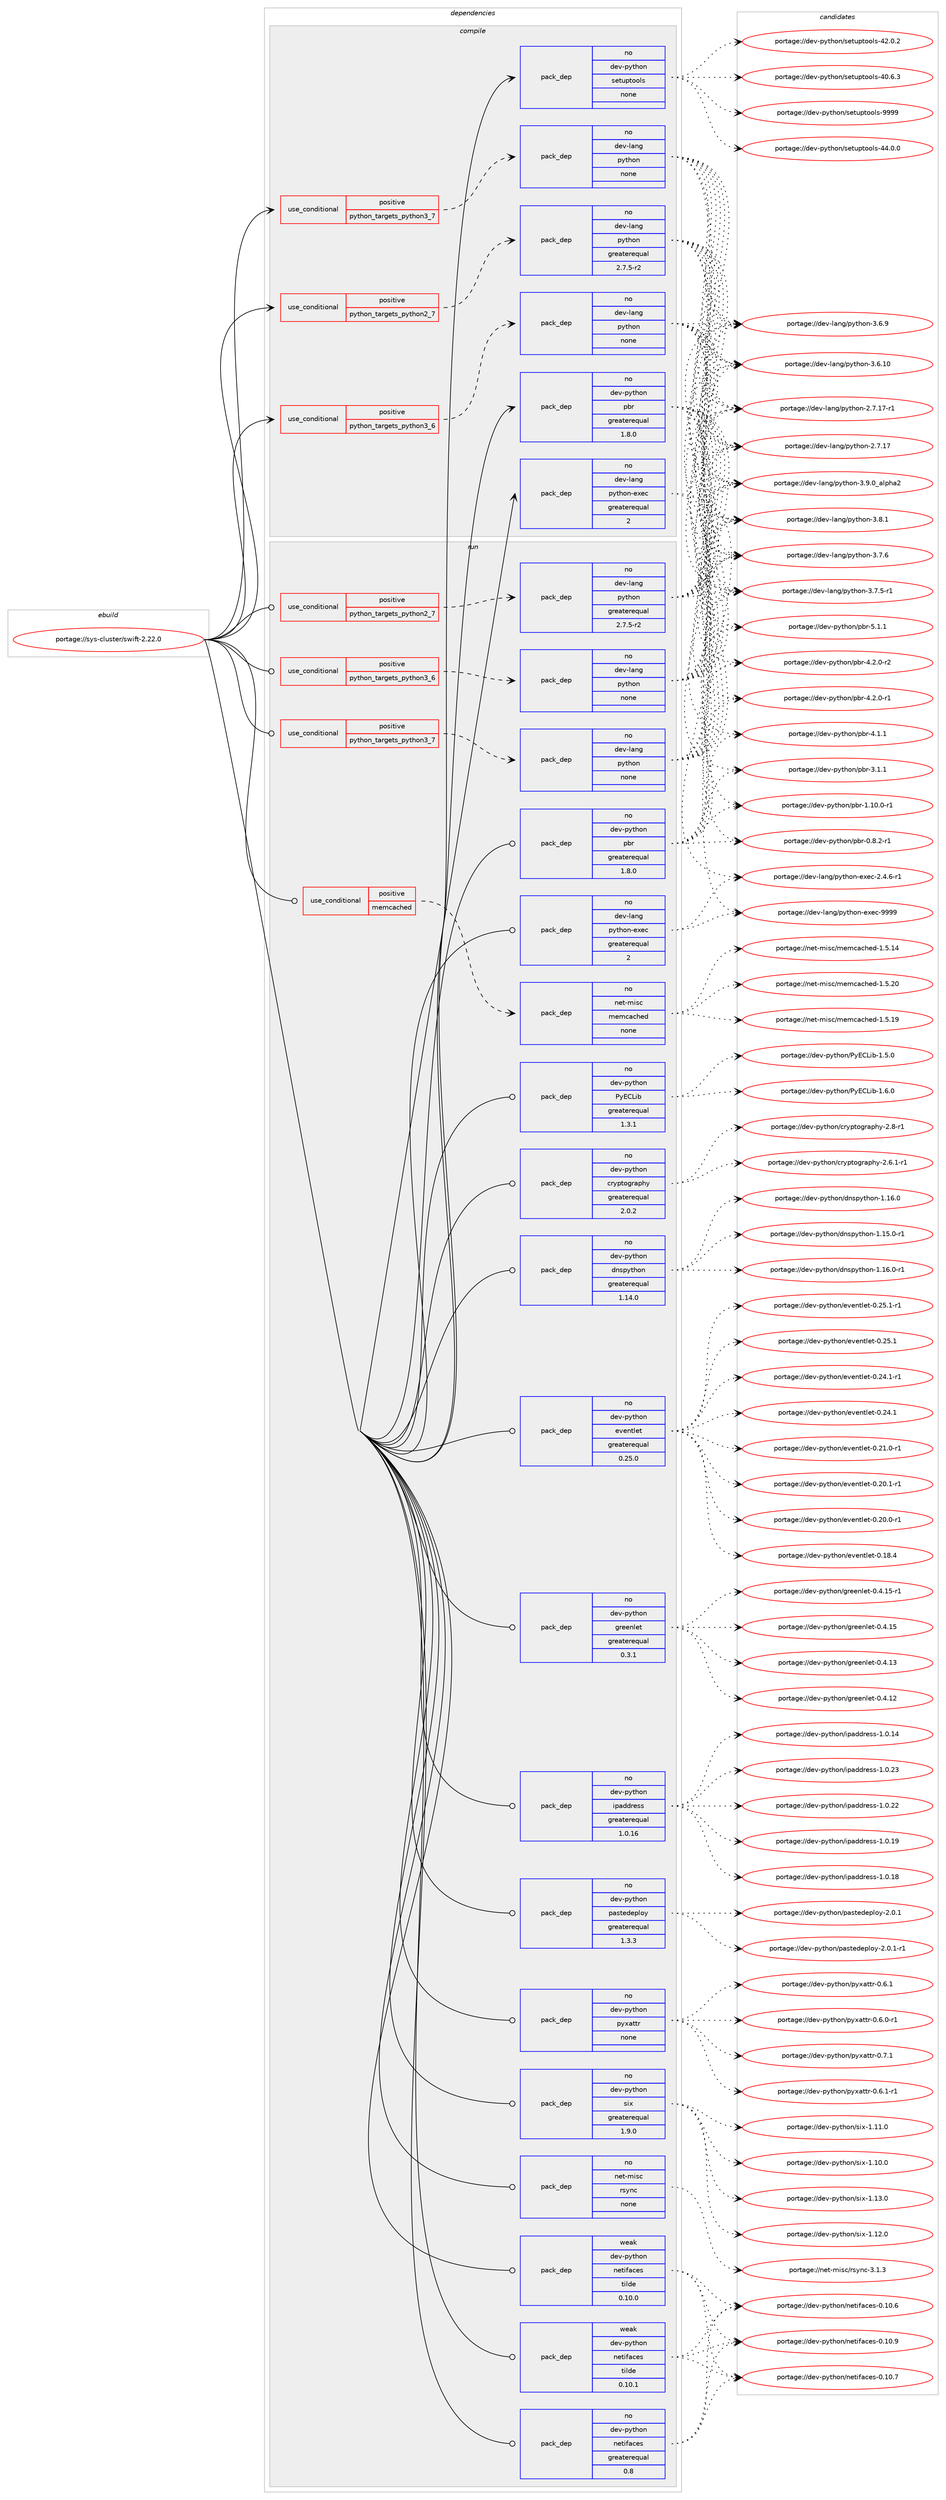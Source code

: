 digraph prolog {

# *************
# Graph options
# *************

newrank=true;
concentrate=true;
compound=true;
graph [rankdir=LR,fontname=Helvetica,fontsize=10,ranksep=1.5];#, ranksep=2.5, nodesep=0.2];
edge  [arrowhead=vee];
node  [fontname=Helvetica,fontsize=10];

# **********
# The ebuild
# **********

subgraph cluster_leftcol {
color=gray;
rank=same;
label=<<i>ebuild</i>>;
id [label="portage://sys-cluster/swift-2.22.0", color=red, width=4, href="../sys-cluster/swift-2.22.0.svg"];
}

# ****************
# The dependencies
# ****************

subgraph cluster_midcol {
color=gray;
label=<<i>dependencies</i>>;
subgraph cluster_compile {
fillcolor="#eeeeee";
style=filled;
label=<<i>compile</i>>;
subgraph cond10912 {
dependency55741 [label=<<TABLE BORDER="0" CELLBORDER="1" CELLSPACING="0" CELLPADDING="4"><TR><TD ROWSPAN="3" CELLPADDING="10">use_conditional</TD></TR><TR><TD>positive</TD></TR><TR><TD>python_targets_python2_7</TD></TR></TABLE>>, shape=none, color=red];
subgraph pack43518 {
dependency55742 [label=<<TABLE BORDER="0" CELLBORDER="1" CELLSPACING="0" CELLPADDING="4" WIDTH="220"><TR><TD ROWSPAN="6" CELLPADDING="30">pack_dep</TD></TR><TR><TD WIDTH="110">no</TD></TR><TR><TD>dev-lang</TD></TR><TR><TD>python</TD></TR><TR><TD>greaterequal</TD></TR><TR><TD>2.7.5-r2</TD></TR></TABLE>>, shape=none, color=blue];
}
dependency55741:e -> dependency55742:w [weight=20,style="dashed",arrowhead="vee"];
}
id:e -> dependency55741:w [weight=20,style="solid",arrowhead="vee"];
subgraph cond10913 {
dependency55743 [label=<<TABLE BORDER="0" CELLBORDER="1" CELLSPACING="0" CELLPADDING="4"><TR><TD ROWSPAN="3" CELLPADDING="10">use_conditional</TD></TR><TR><TD>positive</TD></TR><TR><TD>python_targets_python3_6</TD></TR></TABLE>>, shape=none, color=red];
subgraph pack43519 {
dependency55744 [label=<<TABLE BORDER="0" CELLBORDER="1" CELLSPACING="0" CELLPADDING="4" WIDTH="220"><TR><TD ROWSPAN="6" CELLPADDING="30">pack_dep</TD></TR><TR><TD WIDTH="110">no</TD></TR><TR><TD>dev-lang</TD></TR><TR><TD>python</TD></TR><TR><TD>none</TD></TR><TR><TD></TD></TR></TABLE>>, shape=none, color=blue];
}
dependency55743:e -> dependency55744:w [weight=20,style="dashed",arrowhead="vee"];
}
id:e -> dependency55743:w [weight=20,style="solid",arrowhead="vee"];
subgraph cond10914 {
dependency55745 [label=<<TABLE BORDER="0" CELLBORDER="1" CELLSPACING="0" CELLPADDING="4"><TR><TD ROWSPAN="3" CELLPADDING="10">use_conditional</TD></TR><TR><TD>positive</TD></TR><TR><TD>python_targets_python3_7</TD></TR></TABLE>>, shape=none, color=red];
subgraph pack43520 {
dependency55746 [label=<<TABLE BORDER="0" CELLBORDER="1" CELLSPACING="0" CELLPADDING="4" WIDTH="220"><TR><TD ROWSPAN="6" CELLPADDING="30">pack_dep</TD></TR><TR><TD WIDTH="110">no</TD></TR><TR><TD>dev-lang</TD></TR><TR><TD>python</TD></TR><TR><TD>none</TD></TR><TR><TD></TD></TR></TABLE>>, shape=none, color=blue];
}
dependency55745:e -> dependency55746:w [weight=20,style="dashed",arrowhead="vee"];
}
id:e -> dependency55745:w [weight=20,style="solid",arrowhead="vee"];
subgraph pack43521 {
dependency55747 [label=<<TABLE BORDER="0" CELLBORDER="1" CELLSPACING="0" CELLPADDING="4" WIDTH="220"><TR><TD ROWSPAN="6" CELLPADDING="30">pack_dep</TD></TR><TR><TD WIDTH="110">no</TD></TR><TR><TD>dev-lang</TD></TR><TR><TD>python-exec</TD></TR><TR><TD>greaterequal</TD></TR><TR><TD>2</TD></TR></TABLE>>, shape=none, color=blue];
}
id:e -> dependency55747:w [weight=20,style="solid",arrowhead="vee"];
subgraph pack43522 {
dependency55748 [label=<<TABLE BORDER="0" CELLBORDER="1" CELLSPACING="0" CELLPADDING="4" WIDTH="220"><TR><TD ROWSPAN="6" CELLPADDING="30">pack_dep</TD></TR><TR><TD WIDTH="110">no</TD></TR><TR><TD>dev-python</TD></TR><TR><TD>pbr</TD></TR><TR><TD>greaterequal</TD></TR><TR><TD>1.8.0</TD></TR></TABLE>>, shape=none, color=blue];
}
id:e -> dependency55748:w [weight=20,style="solid",arrowhead="vee"];
subgraph pack43523 {
dependency55749 [label=<<TABLE BORDER="0" CELLBORDER="1" CELLSPACING="0" CELLPADDING="4" WIDTH="220"><TR><TD ROWSPAN="6" CELLPADDING="30">pack_dep</TD></TR><TR><TD WIDTH="110">no</TD></TR><TR><TD>dev-python</TD></TR><TR><TD>setuptools</TD></TR><TR><TD>none</TD></TR><TR><TD></TD></TR></TABLE>>, shape=none, color=blue];
}
id:e -> dependency55749:w [weight=20,style="solid",arrowhead="vee"];
}
subgraph cluster_compileandrun {
fillcolor="#eeeeee";
style=filled;
label=<<i>compile and run</i>>;
}
subgraph cluster_run {
fillcolor="#eeeeee";
style=filled;
label=<<i>run</i>>;
subgraph cond10915 {
dependency55750 [label=<<TABLE BORDER="0" CELLBORDER="1" CELLSPACING="0" CELLPADDING="4"><TR><TD ROWSPAN="3" CELLPADDING="10">use_conditional</TD></TR><TR><TD>positive</TD></TR><TR><TD>memcached</TD></TR></TABLE>>, shape=none, color=red];
subgraph pack43524 {
dependency55751 [label=<<TABLE BORDER="0" CELLBORDER="1" CELLSPACING="0" CELLPADDING="4" WIDTH="220"><TR><TD ROWSPAN="6" CELLPADDING="30">pack_dep</TD></TR><TR><TD WIDTH="110">no</TD></TR><TR><TD>net-misc</TD></TR><TR><TD>memcached</TD></TR><TR><TD>none</TD></TR><TR><TD></TD></TR></TABLE>>, shape=none, color=blue];
}
dependency55750:e -> dependency55751:w [weight=20,style="dashed",arrowhead="vee"];
}
id:e -> dependency55750:w [weight=20,style="solid",arrowhead="odot"];
subgraph cond10916 {
dependency55752 [label=<<TABLE BORDER="0" CELLBORDER="1" CELLSPACING="0" CELLPADDING="4"><TR><TD ROWSPAN="3" CELLPADDING="10">use_conditional</TD></TR><TR><TD>positive</TD></TR><TR><TD>python_targets_python2_7</TD></TR></TABLE>>, shape=none, color=red];
subgraph pack43525 {
dependency55753 [label=<<TABLE BORDER="0" CELLBORDER="1" CELLSPACING="0" CELLPADDING="4" WIDTH="220"><TR><TD ROWSPAN="6" CELLPADDING="30">pack_dep</TD></TR><TR><TD WIDTH="110">no</TD></TR><TR><TD>dev-lang</TD></TR><TR><TD>python</TD></TR><TR><TD>greaterequal</TD></TR><TR><TD>2.7.5-r2</TD></TR></TABLE>>, shape=none, color=blue];
}
dependency55752:e -> dependency55753:w [weight=20,style="dashed",arrowhead="vee"];
}
id:e -> dependency55752:w [weight=20,style="solid",arrowhead="odot"];
subgraph cond10917 {
dependency55754 [label=<<TABLE BORDER="0" CELLBORDER="1" CELLSPACING="0" CELLPADDING="4"><TR><TD ROWSPAN="3" CELLPADDING="10">use_conditional</TD></TR><TR><TD>positive</TD></TR><TR><TD>python_targets_python3_6</TD></TR></TABLE>>, shape=none, color=red];
subgraph pack43526 {
dependency55755 [label=<<TABLE BORDER="0" CELLBORDER="1" CELLSPACING="0" CELLPADDING="4" WIDTH="220"><TR><TD ROWSPAN="6" CELLPADDING="30">pack_dep</TD></TR><TR><TD WIDTH="110">no</TD></TR><TR><TD>dev-lang</TD></TR><TR><TD>python</TD></TR><TR><TD>none</TD></TR><TR><TD></TD></TR></TABLE>>, shape=none, color=blue];
}
dependency55754:e -> dependency55755:w [weight=20,style="dashed",arrowhead="vee"];
}
id:e -> dependency55754:w [weight=20,style="solid",arrowhead="odot"];
subgraph cond10918 {
dependency55756 [label=<<TABLE BORDER="0" CELLBORDER="1" CELLSPACING="0" CELLPADDING="4"><TR><TD ROWSPAN="3" CELLPADDING="10">use_conditional</TD></TR><TR><TD>positive</TD></TR><TR><TD>python_targets_python3_7</TD></TR></TABLE>>, shape=none, color=red];
subgraph pack43527 {
dependency55757 [label=<<TABLE BORDER="0" CELLBORDER="1" CELLSPACING="0" CELLPADDING="4" WIDTH="220"><TR><TD ROWSPAN="6" CELLPADDING="30">pack_dep</TD></TR><TR><TD WIDTH="110">no</TD></TR><TR><TD>dev-lang</TD></TR><TR><TD>python</TD></TR><TR><TD>none</TD></TR><TR><TD></TD></TR></TABLE>>, shape=none, color=blue];
}
dependency55756:e -> dependency55757:w [weight=20,style="dashed",arrowhead="vee"];
}
id:e -> dependency55756:w [weight=20,style="solid",arrowhead="odot"];
subgraph pack43528 {
dependency55758 [label=<<TABLE BORDER="0" CELLBORDER="1" CELLSPACING="0" CELLPADDING="4" WIDTH="220"><TR><TD ROWSPAN="6" CELLPADDING="30">pack_dep</TD></TR><TR><TD WIDTH="110">no</TD></TR><TR><TD>dev-lang</TD></TR><TR><TD>python-exec</TD></TR><TR><TD>greaterequal</TD></TR><TR><TD>2</TD></TR></TABLE>>, shape=none, color=blue];
}
id:e -> dependency55758:w [weight=20,style="solid",arrowhead="odot"];
subgraph pack43529 {
dependency55759 [label=<<TABLE BORDER="0" CELLBORDER="1" CELLSPACING="0" CELLPADDING="4" WIDTH="220"><TR><TD ROWSPAN="6" CELLPADDING="30">pack_dep</TD></TR><TR><TD WIDTH="110">no</TD></TR><TR><TD>dev-python</TD></TR><TR><TD>PyECLib</TD></TR><TR><TD>greaterequal</TD></TR><TR><TD>1.3.1</TD></TR></TABLE>>, shape=none, color=blue];
}
id:e -> dependency55759:w [weight=20,style="solid",arrowhead="odot"];
subgraph pack43530 {
dependency55760 [label=<<TABLE BORDER="0" CELLBORDER="1" CELLSPACING="0" CELLPADDING="4" WIDTH="220"><TR><TD ROWSPAN="6" CELLPADDING="30">pack_dep</TD></TR><TR><TD WIDTH="110">no</TD></TR><TR><TD>dev-python</TD></TR><TR><TD>cryptography</TD></TR><TR><TD>greaterequal</TD></TR><TR><TD>2.0.2</TD></TR></TABLE>>, shape=none, color=blue];
}
id:e -> dependency55760:w [weight=20,style="solid",arrowhead="odot"];
subgraph pack43531 {
dependency55761 [label=<<TABLE BORDER="0" CELLBORDER="1" CELLSPACING="0" CELLPADDING="4" WIDTH="220"><TR><TD ROWSPAN="6" CELLPADDING="30">pack_dep</TD></TR><TR><TD WIDTH="110">no</TD></TR><TR><TD>dev-python</TD></TR><TR><TD>dnspython</TD></TR><TR><TD>greaterequal</TD></TR><TR><TD>1.14.0</TD></TR></TABLE>>, shape=none, color=blue];
}
id:e -> dependency55761:w [weight=20,style="solid",arrowhead="odot"];
subgraph pack43532 {
dependency55762 [label=<<TABLE BORDER="0" CELLBORDER="1" CELLSPACING="0" CELLPADDING="4" WIDTH="220"><TR><TD ROWSPAN="6" CELLPADDING="30">pack_dep</TD></TR><TR><TD WIDTH="110">no</TD></TR><TR><TD>dev-python</TD></TR><TR><TD>eventlet</TD></TR><TR><TD>greaterequal</TD></TR><TR><TD>0.25.0</TD></TR></TABLE>>, shape=none, color=blue];
}
id:e -> dependency55762:w [weight=20,style="solid",arrowhead="odot"];
subgraph pack43533 {
dependency55763 [label=<<TABLE BORDER="0" CELLBORDER="1" CELLSPACING="0" CELLPADDING="4" WIDTH="220"><TR><TD ROWSPAN="6" CELLPADDING="30">pack_dep</TD></TR><TR><TD WIDTH="110">no</TD></TR><TR><TD>dev-python</TD></TR><TR><TD>greenlet</TD></TR><TR><TD>greaterequal</TD></TR><TR><TD>0.3.1</TD></TR></TABLE>>, shape=none, color=blue];
}
id:e -> dependency55763:w [weight=20,style="solid",arrowhead="odot"];
subgraph pack43534 {
dependency55764 [label=<<TABLE BORDER="0" CELLBORDER="1" CELLSPACING="0" CELLPADDING="4" WIDTH="220"><TR><TD ROWSPAN="6" CELLPADDING="30">pack_dep</TD></TR><TR><TD WIDTH="110">no</TD></TR><TR><TD>dev-python</TD></TR><TR><TD>ipaddress</TD></TR><TR><TD>greaterequal</TD></TR><TR><TD>1.0.16</TD></TR></TABLE>>, shape=none, color=blue];
}
id:e -> dependency55764:w [weight=20,style="solid",arrowhead="odot"];
subgraph pack43535 {
dependency55765 [label=<<TABLE BORDER="0" CELLBORDER="1" CELLSPACING="0" CELLPADDING="4" WIDTH="220"><TR><TD ROWSPAN="6" CELLPADDING="30">pack_dep</TD></TR><TR><TD WIDTH="110">no</TD></TR><TR><TD>dev-python</TD></TR><TR><TD>netifaces</TD></TR><TR><TD>greaterequal</TD></TR><TR><TD>0.8</TD></TR></TABLE>>, shape=none, color=blue];
}
id:e -> dependency55765:w [weight=20,style="solid",arrowhead="odot"];
subgraph pack43536 {
dependency55766 [label=<<TABLE BORDER="0" CELLBORDER="1" CELLSPACING="0" CELLPADDING="4" WIDTH="220"><TR><TD ROWSPAN="6" CELLPADDING="30">pack_dep</TD></TR><TR><TD WIDTH="110">no</TD></TR><TR><TD>dev-python</TD></TR><TR><TD>pastedeploy</TD></TR><TR><TD>greaterequal</TD></TR><TR><TD>1.3.3</TD></TR></TABLE>>, shape=none, color=blue];
}
id:e -> dependency55766:w [weight=20,style="solid",arrowhead="odot"];
subgraph pack43537 {
dependency55767 [label=<<TABLE BORDER="0" CELLBORDER="1" CELLSPACING="0" CELLPADDING="4" WIDTH="220"><TR><TD ROWSPAN="6" CELLPADDING="30">pack_dep</TD></TR><TR><TD WIDTH="110">no</TD></TR><TR><TD>dev-python</TD></TR><TR><TD>pbr</TD></TR><TR><TD>greaterequal</TD></TR><TR><TD>1.8.0</TD></TR></TABLE>>, shape=none, color=blue];
}
id:e -> dependency55767:w [weight=20,style="solid",arrowhead="odot"];
subgraph pack43538 {
dependency55768 [label=<<TABLE BORDER="0" CELLBORDER="1" CELLSPACING="0" CELLPADDING="4" WIDTH="220"><TR><TD ROWSPAN="6" CELLPADDING="30">pack_dep</TD></TR><TR><TD WIDTH="110">no</TD></TR><TR><TD>dev-python</TD></TR><TR><TD>pyxattr</TD></TR><TR><TD>none</TD></TR><TR><TD></TD></TR></TABLE>>, shape=none, color=blue];
}
id:e -> dependency55768:w [weight=20,style="solid",arrowhead="odot"];
subgraph pack43539 {
dependency55769 [label=<<TABLE BORDER="0" CELLBORDER="1" CELLSPACING="0" CELLPADDING="4" WIDTH="220"><TR><TD ROWSPAN="6" CELLPADDING="30">pack_dep</TD></TR><TR><TD WIDTH="110">no</TD></TR><TR><TD>dev-python</TD></TR><TR><TD>six</TD></TR><TR><TD>greaterequal</TD></TR><TR><TD>1.9.0</TD></TR></TABLE>>, shape=none, color=blue];
}
id:e -> dependency55769:w [weight=20,style="solid",arrowhead="odot"];
subgraph pack43540 {
dependency55770 [label=<<TABLE BORDER="0" CELLBORDER="1" CELLSPACING="0" CELLPADDING="4" WIDTH="220"><TR><TD ROWSPAN="6" CELLPADDING="30">pack_dep</TD></TR><TR><TD WIDTH="110">no</TD></TR><TR><TD>net-misc</TD></TR><TR><TD>rsync</TD></TR><TR><TD>none</TD></TR><TR><TD></TD></TR></TABLE>>, shape=none, color=blue];
}
id:e -> dependency55770:w [weight=20,style="solid",arrowhead="odot"];
subgraph pack43541 {
dependency55771 [label=<<TABLE BORDER="0" CELLBORDER="1" CELLSPACING="0" CELLPADDING="4" WIDTH="220"><TR><TD ROWSPAN="6" CELLPADDING="30">pack_dep</TD></TR><TR><TD WIDTH="110">weak</TD></TR><TR><TD>dev-python</TD></TR><TR><TD>netifaces</TD></TR><TR><TD>tilde</TD></TR><TR><TD>0.10.0</TD></TR></TABLE>>, shape=none, color=blue];
}
id:e -> dependency55771:w [weight=20,style="solid",arrowhead="odot"];
subgraph pack43542 {
dependency55772 [label=<<TABLE BORDER="0" CELLBORDER="1" CELLSPACING="0" CELLPADDING="4" WIDTH="220"><TR><TD ROWSPAN="6" CELLPADDING="30">pack_dep</TD></TR><TR><TD WIDTH="110">weak</TD></TR><TR><TD>dev-python</TD></TR><TR><TD>netifaces</TD></TR><TR><TD>tilde</TD></TR><TR><TD>0.10.1</TD></TR></TABLE>>, shape=none, color=blue];
}
id:e -> dependency55772:w [weight=20,style="solid",arrowhead="odot"];
}
}

# **************
# The candidates
# **************

subgraph cluster_choices {
rank=same;
color=gray;
label=<<i>candidates</i>>;

subgraph choice43518 {
color=black;
nodesep=1;
choice10010111845108971101034711212111610411111045514657464895971081121049750 [label="portage://dev-lang/python-3.9.0_alpha2", color=red, width=4,href="../dev-lang/python-3.9.0_alpha2.svg"];
choice100101118451089711010347112121116104111110455146564649 [label="portage://dev-lang/python-3.8.1", color=red, width=4,href="../dev-lang/python-3.8.1.svg"];
choice100101118451089711010347112121116104111110455146554654 [label="portage://dev-lang/python-3.7.6", color=red, width=4,href="../dev-lang/python-3.7.6.svg"];
choice1001011184510897110103471121211161041111104551465546534511449 [label="portage://dev-lang/python-3.7.5-r1", color=red, width=4,href="../dev-lang/python-3.7.5-r1.svg"];
choice100101118451089711010347112121116104111110455146544657 [label="portage://dev-lang/python-3.6.9", color=red, width=4,href="../dev-lang/python-3.6.9.svg"];
choice10010111845108971101034711212111610411111045514654464948 [label="portage://dev-lang/python-3.6.10", color=red, width=4,href="../dev-lang/python-3.6.10.svg"];
choice100101118451089711010347112121116104111110455046554649554511449 [label="portage://dev-lang/python-2.7.17-r1", color=red, width=4,href="../dev-lang/python-2.7.17-r1.svg"];
choice10010111845108971101034711212111610411111045504655464955 [label="portage://dev-lang/python-2.7.17", color=red, width=4,href="../dev-lang/python-2.7.17.svg"];
dependency55742:e -> choice10010111845108971101034711212111610411111045514657464895971081121049750:w [style=dotted,weight="100"];
dependency55742:e -> choice100101118451089711010347112121116104111110455146564649:w [style=dotted,weight="100"];
dependency55742:e -> choice100101118451089711010347112121116104111110455146554654:w [style=dotted,weight="100"];
dependency55742:e -> choice1001011184510897110103471121211161041111104551465546534511449:w [style=dotted,weight="100"];
dependency55742:e -> choice100101118451089711010347112121116104111110455146544657:w [style=dotted,weight="100"];
dependency55742:e -> choice10010111845108971101034711212111610411111045514654464948:w [style=dotted,weight="100"];
dependency55742:e -> choice100101118451089711010347112121116104111110455046554649554511449:w [style=dotted,weight="100"];
dependency55742:e -> choice10010111845108971101034711212111610411111045504655464955:w [style=dotted,weight="100"];
}
subgraph choice43519 {
color=black;
nodesep=1;
choice10010111845108971101034711212111610411111045514657464895971081121049750 [label="portage://dev-lang/python-3.9.0_alpha2", color=red, width=4,href="../dev-lang/python-3.9.0_alpha2.svg"];
choice100101118451089711010347112121116104111110455146564649 [label="portage://dev-lang/python-3.8.1", color=red, width=4,href="../dev-lang/python-3.8.1.svg"];
choice100101118451089711010347112121116104111110455146554654 [label="portage://dev-lang/python-3.7.6", color=red, width=4,href="../dev-lang/python-3.7.6.svg"];
choice1001011184510897110103471121211161041111104551465546534511449 [label="portage://dev-lang/python-3.7.5-r1", color=red, width=4,href="../dev-lang/python-3.7.5-r1.svg"];
choice100101118451089711010347112121116104111110455146544657 [label="portage://dev-lang/python-3.6.9", color=red, width=4,href="../dev-lang/python-3.6.9.svg"];
choice10010111845108971101034711212111610411111045514654464948 [label="portage://dev-lang/python-3.6.10", color=red, width=4,href="../dev-lang/python-3.6.10.svg"];
choice100101118451089711010347112121116104111110455046554649554511449 [label="portage://dev-lang/python-2.7.17-r1", color=red, width=4,href="../dev-lang/python-2.7.17-r1.svg"];
choice10010111845108971101034711212111610411111045504655464955 [label="portage://dev-lang/python-2.7.17", color=red, width=4,href="../dev-lang/python-2.7.17.svg"];
dependency55744:e -> choice10010111845108971101034711212111610411111045514657464895971081121049750:w [style=dotted,weight="100"];
dependency55744:e -> choice100101118451089711010347112121116104111110455146564649:w [style=dotted,weight="100"];
dependency55744:e -> choice100101118451089711010347112121116104111110455146554654:w [style=dotted,weight="100"];
dependency55744:e -> choice1001011184510897110103471121211161041111104551465546534511449:w [style=dotted,weight="100"];
dependency55744:e -> choice100101118451089711010347112121116104111110455146544657:w [style=dotted,weight="100"];
dependency55744:e -> choice10010111845108971101034711212111610411111045514654464948:w [style=dotted,weight="100"];
dependency55744:e -> choice100101118451089711010347112121116104111110455046554649554511449:w [style=dotted,weight="100"];
dependency55744:e -> choice10010111845108971101034711212111610411111045504655464955:w [style=dotted,weight="100"];
}
subgraph choice43520 {
color=black;
nodesep=1;
choice10010111845108971101034711212111610411111045514657464895971081121049750 [label="portage://dev-lang/python-3.9.0_alpha2", color=red, width=4,href="../dev-lang/python-3.9.0_alpha2.svg"];
choice100101118451089711010347112121116104111110455146564649 [label="portage://dev-lang/python-3.8.1", color=red, width=4,href="../dev-lang/python-3.8.1.svg"];
choice100101118451089711010347112121116104111110455146554654 [label="portage://dev-lang/python-3.7.6", color=red, width=4,href="../dev-lang/python-3.7.6.svg"];
choice1001011184510897110103471121211161041111104551465546534511449 [label="portage://dev-lang/python-3.7.5-r1", color=red, width=4,href="../dev-lang/python-3.7.5-r1.svg"];
choice100101118451089711010347112121116104111110455146544657 [label="portage://dev-lang/python-3.6.9", color=red, width=4,href="../dev-lang/python-3.6.9.svg"];
choice10010111845108971101034711212111610411111045514654464948 [label="portage://dev-lang/python-3.6.10", color=red, width=4,href="../dev-lang/python-3.6.10.svg"];
choice100101118451089711010347112121116104111110455046554649554511449 [label="portage://dev-lang/python-2.7.17-r1", color=red, width=4,href="../dev-lang/python-2.7.17-r1.svg"];
choice10010111845108971101034711212111610411111045504655464955 [label="portage://dev-lang/python-2.7.17", color=red, width=4,href="../dev-lang/python-2.7.17.svg"];
dependency55746:e -> choice10010111845108971101034711212111610411111045514657464895971081121049750:w [style=dotted,weight="100"];
dependency55746:e -> choice100101118451089711010347112121116104111110455146564649:w [style=dotted,weight="100"];
dependency55746:e -> choice100101118451089711010347112121116104111110455146554654:w [style=dotted,weight="100"];
dependency55746:e -> choice1001011184510897110103471121211161041111104551465546534511449:w [style=dotted,weight="100"];
dependency55746:e -> choice100101118451089711010347112121116104111110455146544657:w [style=dotted,weight="100"];
dependency55746:e -> choice10010111845108971101034711212111610411111045514654464948:w [style=dotted,weight="100"];
dependency55746:e -> choice100101118451089711010347112121116104111110455046554649554511449:w [style=dotted,weight="100"];
dependency55746:e -> choice10010111845108971101034711212111610411111045504655464955:w [style=dotted,weight="100"];
}
subgraph choice43521 {
color=black;
nodesep=1;
choice10010111845108971101034711212111610411111045101120101994557575757 [label="portage://dev-lang/python-exec-9999", color=red, width=4,href="../dev-lang/python-exec-9999.svg"];
choice10010111845108971101034711212111610411111045101120101994550465246544511449 [label="portage://dev-lang/python-exec-2.4.6-r1", color=red, width=4,href="../dev-lang/python-exec-2.4.6-r1.svg"];
dependency55747:e -> choice10010111845108971101034711212111610411111045101120101994557575757:w [style=dotted,weight="100"];
dependency55747:e -> choice10010111845108971101034711212111610411111045101120101994550465246544511449:w [style=dotted,weight="100"];
}
subgraph choice43522 {
color=black;
nodesep=1;
choice100101118451121211161041111104711298114455346494649 [label="portage://dev-python/pbr-5.1.1", color=red, width=4,href="../dev-python/pbr-5.1.1.svg"];
choice1001011184511212111610411111047112981144552465046484511450 [label="portage://dev-python/pbr-4.2.0-r2", color=red, width=4,href="../dev-python/pbr-4.2.0-r2.svg"];
choice1001011184511212111610411111047112981144552465046484511449 [label="portage://dev-python/pbr-4.2.0-r1", color=red, width=4,href="../dev-python/pbr-4.2.0-r1.svg"];
choice100101118451121211161041111104711298114455246494649 [label="portage://dev-python/pbr-4.1.1", color=red, width=4,href="../dev-python/pbr-4.1.1.svg"];
choice100101118451121211161041111104711298114455146494649 [label="portage://dev-python/pbr-3.1.1", color=red, width=4,href="../dev-python/pbr-3.1.1.svg"];
choice100101118451121211161041111104711298114454946494846484511449 [label="portage://dev-python/pbr-1.10.0-r1", color=red, width=4,href="../dev-python/pbr-1.10.0-r1.svg"];
choice1001011184511212111610411111047112981144548465646504511449 [label="portage://dev-python/pbr-0.8.2-r1", color=red, width=4,href="../dev-python/pbr-0.8.2-r1.svg"];
dependency55748:e -> choice100101118451121211161041111104711298114455346494649:w [style=dotted,weight="100"];
dependency55748:e -> choice1001011184511212111610411111047112981144552465046484511450:w [style=dotted,weight="100"];
dependency55748:e -> choice1001011184511212111610411111047112981144552465046484511449:w [style=dotted,weight="100"];
dependency55748:e -> choice100101118451121211161041111104711298114455246494649:w [style=dotted,weight="100"];
dependency55748:e -> choice100101118451121211161041111104711298114455146494649:w [style=dotted,weight="100"];
dependency55748:e -> choice100101118451121211161041111104711298114454946494846484511449:w [style=dotted,weight="100"];
dependency55748:e -> choice1001011184511212111610411111047112981144548465646504511449:w [style=dotted,weight="100"];
}
subgraph choice43523 {
color=black;
nodesep=1;
choice10010111845112121116104111110471151011161171121161111111081154557575757 [label="portage://dev-python/setuptools-9999", color=red, width=4,href="../dev-python/setuptools-9999.svg"];
choice100101118451121211161041111104711510111611711211611111110811545525246484648 [label="portage://dev-python/setuptools-44.0.0", color=red, width=4,href="../dev-python/setuptools-44.0.0.svg"];
choice100101118451121211161041111104711510111611711211611111110811545525046484650 [label="portage://dev-python/setuptools-42.0.2", color=red, width=4,href="../dev-python/setuptools-42.0.2.svg"];
choice100101118451121211161041111104711510111611711211611111110811545524846544651 [label="portage://dev-python/setuptools-40.6.3", color=red, width=4,href="../dev-python/setuptools-40.6.3.svg"];
dependency55749:e -> choice10010111845112121116104111110471151011161171121161111111081154557575757:w [style=dotted,weight="100"];
dependency55749:e -> choice100101118451121211161041111104711510111611711211611111110811545525246484648:w [style=dotted,weight="100"];
dependency55749:e -> choice100101118451121211161041111104711510111611711211611111110811545525046484650:w [style=dotted,weight="100"];
dependency55749:e -> choice100101118451121211161041111104711510111611711211611111110811545524846544651:w [style=dotted,weight="100"];
}
subgraph choice43524 {
color=black;
nodesep=1;
choice11010111645109105115994710910110999979910410110045494653465048 [label="portage://net-misc/memcached-1.5.20", color=red, width=4,href="../net-misc/memcached-1.5.20.svg"];
choice11010111645109105115994710910110999979910410110045494653464957 [label="portage://net-misc/memcached-1.5.19", color=red, width=4,href="../net-misc/memcached-1.5.19.svg"];
choice11010111645109105115994710910110999979910410110045494653464952 [label="portage://net-misc/memcached-1.5.14", color=red, width=4,href="../net-misc/memcached-1.5.14.svg"];
dependency55751:e -> choice11010111645109105115994710910110999979910410110045494653465048:w [style=dotted,weight="100"];
dependency55751:e -> choice11010111645109105115994710910110999979910410110045494653464957:w [style=dotted,weight="100"];
dependency55751:e -> choice11010111645109105115994710910110999979910410110045494653464952:w [style=dotted,weight="100"];
}
subgraph choice43525 {
color=black;
nodesep=1;
choice10010111845108971101034711212111610411111045514657464895971081121049750 [label="portage://dev-lang/python-3.9.0_alpha2", color=red, width=4,href="../dev-lang/python-3.9.0_alpha2.svg"];
choice100101118451089711010347112121116104111110455146564649 [label="portage://dev-lang/python-3.8.1", color=red, width=4,href="../dev-lang/python-3.8.1.svg"];
choice100101118451089711010347112121116104111110455146554654 [label="portage://dev-lang/python-3.7.6", color=red, width=4,href="../dev-lang/python-3.7.6.svg"];
choice1001011184510897110103471121211161041111104551465546534511449 [label="portage://dev-lang/python-3.7.5-r1", color=red, width=4,href="../dev-lang/python-3.7.5-r1.svg"];
choice100101118451089711010347112121116104111110455146544657 [label="portage://dev-lang/python-3.6.9", color=red, width=4,href="../dev-lang/python-3.6.9.svg"];
choice10010111845108971101034711212111610411111045514654464948 [label="portage://dev-lang/python-3.6.10", color=red, width=4,href="../dev-lang/python-3.6.10.svg"];
choice100101118451089711010347112121116104111110455046554649554511449 [label="portage://dev-lang/python-2.7.17-r1", color=red, width=4,href="../dev-lang/python-2.7.17-r1.svg"];
choice10010111845108971101034711212111610411111045504655464955 [label="portage://dev-lang/python-2.7.17", color=red, width=4,href="../dev-lang/python-2.7.17.svg"];
dependency55753:e -> choice10010111845108971101034711212111610411111045514657464895971081121049750:w [style=dotted,weight="100"];
dependency55753:e -> choice100101118451089711010347112121116104111110455146564649:w [style=dotted,weight="100"];
dependency55753:e -> choice100101118451089711010347112121116104111110455146554654:w [style=dotted,weight="100"];
dependency55753:e -> choice1001011184510897110103471121211161041111104551465546534511449:w [style=dotted,weight="100"];
dependency55753:e -> choice100101118451089711010347112121116104111110455146544657:w [style=dotted,weight="100"];
dependency55753:e -> choice10010111845108971101034711212111610411111045514654464948:w [style=dotted,weight="100"];
dependency55753:e -> choice100101118451089711010347112121116104111110455046554649554511449:w [style=dotted,weight="100"];
dependency55753:e -> choice10010111845108971101034711212111610411111045504655464955:w [style=dotted,weight="100"];
}
subgraph choice43526 {
color=black;
nodesep=1;
choice10010111845108971101034711212111610411111045514657464895971081121049750 [label="portage://dev-lang/python-3.9.0_alpha2", color=red, width=4,href="../dev-lang/python-3.9.0_alpha2.svg"];
choice100101118451089711010347112121116104111110455146564649 [label="portage://dev-lang/python-3.8.1", color=red, width=4,href="../dev-lang/python-3.8.1.svg"];
choice100101118451089711010347112121116104111110455146554654 [label="portage://dev-lang/python-3.7.6", color=red, width=4,href="../dev-lang/python-3.7.6.svg"];
choice1001011184510897110103471121211161041111104551465546534511449 [label="portage://dev-lang/python-3.7.5-r1", color=red, width=4,href="../dev-lang/python-3.7.5-r1.svg"];
choice100101118451089711010347112121116104111110455146544657 [label="portage://dev-lang/python-3.6.9", color=red, width=4,href="../dev-lang/python-3.6.9.svg"];
choice10010111845108971101034711212111610411111045514654464948 [label="portage://dev-lang/python-3.6.10", color=red, width=4,href="../dev-lang/python-3.6.10.svg"];
choice100101118451089711010347112121116104111110455046554649554511449 [label="portage://dev-lang/python-2.7.17-r1", color=red, width=4,href="../dev-lang/python-2.7.17-r1.svg"];
choice10010111845108971101034711212111610411111045504655464955 [label="portage://dev-lang/python-2.7.17", color=red, width=4,href="../dev-lang/python-2.7.17.svg"];
dependency55755:e -> choice10010111845108971101034711212111610411111045514657464895971081121049750:w [style=dotted,weight="100"];
dependency55755:e -> choice100101118451089711010347112121116104111110455146564649:w [style=dotted,weight="100"];
dependency55755:e -> choice100101118451089711010347112121116104111110455146554654:w [style=dotted,weight="100"];
dependency55755:e -> choice1001011184510897110103471121211161041111104551465546534511449:w [style=dotted,weight="100"];
dependency55755:e -> choice100101118451089711010347112121116104111110455146544657:w [style=dotted,weight="100"];
dependency55755:e -> choice10010111845108971101034711212111610411111045514654464948:w [style=dotted,weight="100"];
dependency55755:e -> choice100101118451089711010347112121116104111110455046554649554511449:w [style=dotted,weight="100"];
dependency55755:e -> choice10010111845108971101034711212111610411111045504655464955:w [style=dotted,weight="100"];
}
subgraph choice43527 {
color=black;
nodesep=1;
choice10010111845108971101034711212111610411111045514657464895971081121049750 [label="portage://dev-lang/python-3.9.0_alpha2", color=red, width=4,href="../dev-lang/python-3.9.0_alpha2.svg"];
choice100101118451089711010347112121116104111110455146564649 [label="portage://dev-lang/python-3.8.1", color=red, width=4,href="../dev-lang/python-3.8.1.svg"];
choice100101118451089711010347112121116104111110455146554654 [label="portage://dev-lang/python-3.7.6", color=red, width=4,href="../dev-lang/python-3.7.6.svg"];
choice1001011184510897110103471121211161041111104551465546534511449 [label="portage://dev-lang/python-3.7.5-r1", color=red, width=4,href="../dev-lang/python-3.7.5-r1.svg"];
choice100101118451089711010347112121116104111110455146544657 [label="portage://dev-lang/python-3.6.9", color=red, width=4,href="../dev-lang/python-3.6.9.svg"];
choice10010111845108971101034711212111610411111045514654464948 [label="portage://dev-lang/python-3.6.10", color=red, width=4,href="../dev-lang/python-3.6.10.svg"];
choice100101118451089711010347112121116104111110455046554649554511449 [label="portage://dev-lang/python-2.7.17-r1", color=red, width=4,href="../dev-lang/python-2.7.17-r1.svg"];
choice10010111845108971101034711212111610411111045504655464955 [label="portage://dev-lang/python-2.7.17", color=red, width=4,href="../dev-lang/python-2.7.17.svg"];
dependency55757:e -> choice10010111845108971101034711212111610411111045514657464895971081121049750:w [style=dotted,weight="100"];
dependency55757:e -> choice100101118451089711010347112121116104111110455146564649:w [style=dotted,weight="100"];
dependency55757:e -> choice100101118451089711010347112121116104111110455146554654:w [style=dotted,weight="100"];
dependency55757:e -> choice1001011184510897110103471121211161041111104551465546534511449:w [style=dotted,weight="100"];
dependency55757:e -> choice100101118451089711010347112121116104111110455146544657:w [style=dotted,weight="100"];
dependency55757:e -> choice10010111845108971101034711212111610411111045514654464948:w [style=dotted,weight="100"];
dependency55757:e -> choice100101118451089711010347112121116104111110455046554649554511449:w [style=dotted,weight="100"];
dependency55757:e -> choice10010111845108971101034711212111610411111045504655464955:w [style=dotted,weight="100"];
}
subgraph choice43528 {
color=black;
nodesep=1;
choice10010111845108971101034711212111610411111045101120101994557575757 [label="portage://dev-lang/python-exec-9999", color=red, width=4,href="../dev-lang/python-exec-9999.svg"];
choice10010111845108971101034711212111610411111045101120101994550465246544511449 [label="portage://dev-lang/python-exec-2.4.6-r1", color=red, width=4,href="../dev-lang/python-exec-2.4.6-r1.svg"];
dependency55758:e -> choice10010111845108971101034711212111610411111045101120101994557575757:w [style=dotted,weight="100"];
dependency55758:e -> choice10010111845108971101034711212111610411111045101120101994550465246544511449:w [style=dotted,weight="100"];
}
subgraph choice43529 {
color=black;
nodesep=1;
choice10010111845112121116104111110478012169677610598454946544648 [label="portage://dev-python/PyECLib-1.6.0", color=red, width=4,href="../dev-python/PyECLib-1.6.0.svg"];
choice10010111845112121116104111110478012169677610598454946534648 [label="portage://dev-python/PyECLib-1.5.0", color=red, width=4,href="../dev-python/PyECLib-1.5.0.svg"];
dependency55759:e -> choice10010111845112121116104111110478012169677610598454946544648:w [style=dotted,weight="100"];
dependency55759:e -> choice10010111845112121116104111110478012169677610598454946534648:w [style=dotted,weight="100"];
}
subgraph choice43530 {
color=black;
nodesep=1;
choice10010111845112121116104111110479911412111211611110311497112104121455046564511449 [label="portage://dev-python/cryptography-2.8-r1", color=red, width=4,href="../dev-python/cryptography-2.8-r1.svg"];
choice100101118451121211161041111104799114121112116111103114971121041214550465446494511449 [label="portage://dev-python/cryptography-2.6.1-r1", color=red, width=4,href="../dev-python/cryptography-2.6.1-r1.svg"];
dependency55760:e -> choice10010111845112121116104111110479911412111211611110311497112104121455046564511449:w [style=dotted,weight="100"];
dependency55760:e -> choice100101118451121211161041111104799114121112116111103114971121041214550465446494511449:w [style=dotted,weight="100"];
}
subgraph choice43531 {
color=black;
nodesep=1;
choice1001011184511212111610411111047100110115112121116104111110454946495446484511449 [label="portage://dev-python/dnspython-1.16.0-r1", color=red, width=4,href="../dev-python/dnspython-1.16.0-r1.svg"];
choice100101118451121211161041111104710011011511212111610411111045494649544648 [label="portage://dev-python/dnspython-1.16.0", color=red, width=4,href="../dev-python/dnspython-1.16.0.svg"];
choice1001011184511212111610411111047100110115112121116104111110454946495346484511449 [label="portage://dev-python/dnspython-1.15.0-r1", color=red, width=4,href="../dev-python/dnspython-1.15.0-r1.svg"];
dependency55761:e -> choice1001011184511212111610411111047100110115112121116104111110454946495446484511449:w [style=dotted,weight="100"];
dependency55761:e -> choice100101118451121211161041111104710011011511212111610411111045494649544648:w [style=dotted,weight="100"];
dependency55761:e -> choice1001011184511212111610411111047100110115112121116104111110454946495346484511449:w [style=dotted,weight="100"];
}
subgraph choice43532 {
color=black;
nodesep=1;
choice1001011184511212111610411111047101118101110116108101116454846505346494511449 [label="portage://dev-python/eventlet-0.25.1-r1", color=red, width=4,href="../dev-python/eventlet-0.25.1-r1.svg"];
choice100101118451121211161041111104710111810111011610810111645484650534649 [label="portage://dev-python/eventlet-0.25.1", color=red, width=4,href="../dev-python/eventlet-0.25.1.svg"];
choice1001011184511212111610411111047101118101110116108101116454846505246494511449 [label="portage://dev-python/eventlet-0.24.1-r1", color=red, width=4,href="../dev-python/eventlet-0.24.1-r1.svg"];
choice100101118451121211161041111104710111810111011610810111645484650524649 [label="portage://dev-python/eventlet-0.24.1", color=red, width=4,href="../dev-python/eventlet-0.24.1.svg"];
choice1001011184511212111610411111047101118101110116108101116454846504946484511449 [label="portage://dev-python/eventlet-0.21.0-r1", color=red, width=4,href="../dev-python/eventlet-0.21.0-r1.svg"];
choice1001011184511212111610411111047101118101110116108101116454846504846494511449 [label="portage://dev-python/eventlet-0.20.1-r1", color=red, width=4,href="../dev-python/eventlet-0.20.1-r1.svg"];
choice1001011184511212111610411111047101118101110116108101116454846504846484511449 [label="portage://dev-python/eventlet-0.20.0-r1", color=red, width=4,href="../dev-python/eventlet-0.20.0-r1.svg"];
choice100101118451121211161041111104710111810111011610810111645484649564652 [label="portage://dev-python/eventlet-0.18.4", color=red, width=4,href="../dev-python/eventlet-0.18.4.svg"];
dependency55762:e -> choice1001011184511212111610411111047101118101110116108101116454846505346494511449:w [style=dotted,weight="100"];
dependency55762:e -> choice100101118451121211161041111104710111810111011610810111645484650534649:w [style=dotted,weight="100"];
dependency55762:e -> choice1001011184511212111610411111047101118101110116108101116454846505246494511449:w [style=dotted,weight="100"];
dependency55762:e -> choice100101118451121211161041111104710111810111011610810111645484650524649:w [style=dotted,weight="100"];
dependency55762:e -> choice1001011184511212111610411111047101118101110116108101116454846504946484511449:w [style=dotted,weight="100"];
dependency55762:e -> choice1001011184511212111610411111047101118101110116108101116454846504846494511449:w [style=dotted,weight="100"];
dependency55762:e -> choice1001011184511212111610411111047101118101110116108101116454846504846484511449:w [style=dotted,weight="100"];
dependency55762:e -> choice100101118451121211161041111104710111810111011610810111645484649564652:w [style=dotted,weight="100"];
}
subgraph choice43533 {
color=black;
nodesep=1;
choice1001011184511212111610411111047103114101101110108101116454846524649534511449 [label="portage://dev-python/greenlet-0.4.15-r1", color=red, width=4,href="../dev-python/greenlet-0.4.15-r1.svg"];
choice100101118451121211161041111104710311410110111010810111645484652464953 [label="portage://dev-python/greenlet-0.4.15", color=red, width=4,href="../dev-python/greenlet-0.4.15.svg"];
choice100101118451121211161041111104710311410110111010810111645484652464951 [label="portage://dev-python/greenlet-0.4.13", color=red, width=4,href="../dev-python/greenlet-0.4.13.svg"];
choice100101118451121211161041111104710311410110111010810111645484652464950 [label="portage://dev-python/greenlet-0.4.12", color=red, width=4,href="../dev-python/greenlet-0.4.12.svg"];
dependency55763:e -> choice1001011184511212111610411111047103114101101110108101116454846524649534511449:w [style=dotted,weight="100"];
dependency55763:e -> choice100101118451121211161041111104710311410110111010810111645484652464953:w [style=dotted,weight="100"];
dependency55763:e -> choice100101118451121211161041111104710311410110111010810111645484652464951:w [style=dotted,weight="100"];
dependency55763:e -> choice100101118451121211161041111104710311410110111010810111645484652464950:w [style=dotted,weight="100"];
}
subgraph choice43534 {
color=black;
nodesep=1;
choice10010111845112121116104111110471051129710010011410111511545494648465051 [label="portage://dev-python/ipaddress-1.0.23", color=red, width=4,href="../dev-python/ipaddress-1.0.23.svg"];
choice10010111845112121116104111110471051129710010011410111511545494648465050 [label="portage://dev-python/ipaddress-1.0.22", color=red, width=4,href="../dev-python/ipaddress-1.0.22.svg"];
choice10010111845112121116104111110471051129710010011410111511545494648464957 [label="portage://dev-python/ipaddress-1.0.19", color=red, width=4,href="../dev-python/ipaddress-1.0.19.svg"];
choice10010111845112121116104111110471051129710010011410111511545494648464956 [label="portage://dev-python/ipaddress-1.0.18", color=red, width=4,href="../dev-python/ipaddress-1.0.18.svg"];
choice10010111845112121116104111110471051129710010011410111511545494648464952 [label="portage://dev-python/ipaddress-1.0.14", color=red, width=4,href="../dev-python/ipaddress-1.0.14.svg"];
dependency55764:e -> choice10010111845112121116104111110471051129710010011410111511545494648465051:w [style=dotted,weight="100"];
dependency55764:e -> choice10010111845112121116104111110471051129710010011410111511545494648465050:w [style=dotted,weight="100"];
dependency55764:e -> choice10010111845112121116104111110471051129710010011410111511545494648464957:w [style=dotted,weight="100"];
dependency55764:e -> choice10010111845112121116104111110471051129710010011410111511545494648464956:w [style=dotted,weight="100"];
dependency55764:e -> choice10010111845112121116104111110471051129710010011410111511545494648464952:w [style=dotted,weight="100"];
}
subgraph choice43535 {
color=black;
nodesep=1;
choice1001011184511212111610411111047110101116105102979910111545484649484657 [label="portage://dev-python/netifaces-0.10.9", color=red, width=4,href="../dev-python/netifaces-0.10.9.svg"];
choice1001011184511212111610411111047110101116105102979910111545484649484655 [label="portage://dev-python/netifaces-0.10.7", color=red, width=4,href="../dev-python/netifaces-0.10.7.svg"];
choice1001011184511212111610411111047110101116105102979910111545484649484654 [label="portage://dev-python/netifaces-0.10.6", color=red, width=4,href="../dev-python/netifaces-0.10.6.svg"];
dependency55765:e -> choice1001011184511212111610411111047110101116105102979910111545484649484657:w [style=dotted,weight="100"];
dependency55765:e -> choice1001011184511212111610411111047110101116105102979910111545484649484655:w [style=dotted,weight="100"];
dependency55765:e -> choice1001011184511212111610411111047110101116105102979910111545484649484654:w [style=dotted,weight="100"];
}
subgraph choice43536 {
color=black;
nodesep=1;
choice1001011184511212111610411111047112971151161011001011121081111214550464846494511449 [label="portage://dev-python/pastedeploy-2.0.1-r1", color=red, width=4,href="../dev-python/pastedeploy-2.0.1-r1.svg"];
choice100101118451121211161041111104711297115116101100101112108111121455046484649 [label="portage://dev-python/pastedeploy-2.0.1", color=red, width=4,href="../dev-python/pastedeploy-2.0.1.svg"];
dependency55766:e -> choice1001011184511212111610411111047112971151161011001011121081111214550464846494511449:w [style=dotted,weight="100"];
dependency55766:e -> choice100101118451121211161041111104711297115116101100101112108111121455046484649:w [style=dotted,weight="100"];
}
subgraph choice43537 {
color=black;
nodesep=1;
choice100101118451121211161041111104711298114455346494649 [label="portage://dev-python/pbr-5.1.1", color=red, width=4,href="../dev-python/pbr-5.1.1.svg"];
choice1001011184511212111610411111047112981144552465046484511450 [label="portage://dev-python/pbr-4.2.0-r2", color=red, width=4,href="../dev-python/pbr-4.2.0-r2.svg"];
choice1001011184511212111610411111047112981144552465046484511449 [label="portage://dev-python/pbr-4.2.0-r1", color=red, width=4,href="../dev-python/pbr-4.2.0-r1.svg"];
choice100101118451121211161041111104711298114455246494649 [label="portage://dev-python/pbr-4.1.1", color=red, width=4,href="../dev-python/pbr-4.1.1.svg"];
choice100101118451121211161041111104711298114455146494649 [label="portage://dev-python/pbr-3.1.1", color=red, width=4,href="../dev-python/pbr-3.1.1.svg"];
choice100101118451121211161041111104711298114454946494846484511449 [label="portage://dev-python/pbr-1.10.0-r1", color=red, width=4,href="../dev-python/pbr-1.10.0-r1.svg"];
choice1001011184511212111610411111047112981144548465646504511449 [label="portage://dev-python/pbr-0.8.2-r1", color=red, width=4,href="../dev-python/pbr-0.8.2-r1.svg"];
dependency55767:e -> choice100101118451121211161041111104711298114455346494649:w [style=dotted,weight="100"];
dependency55767:e -> choice1001011184511212111610411111047112981144552465046484511450:w [style=dotted,weight="100"];
dependency55767:e -> choice1001011184511212111610411111047112981144552465046484511449:w [style=dotted,weight="100"];
dependency55767:e -> choice100101118451121211161041111104711298114455246494649:w [style=dotted,weight="100"];
dependency55767:e -> choice100101118451121211161041111104711298114455146494649:w [style=dotted,weight="100"];
dependency55767:e -> choice100101118451121211161041111104711298114454946494846484511449:w [style=dotted,weight="100"];
dependency55767:e -> choice1001011184511212111610411111047112981144548465646504511449:w [style=dotted,weight="100"];
}
subgraph choice43538 {
color=black;
nodesep=1;
choice100101118451121211161041111104711212112097116116114454846554649 [label="portage://dev-python/pyxattr-0.7.1", color=red, width=4,href="../dev-python/pyxattr-0.7.1.svg"];
choice1001011184511212111610411111047112121120971161161144548465446494511449 [label="portage://dev-python/pyxattr-0.6.1-r1", color=red, width=4,href="../dev-python/pyxattr-0.6.1-r1.svg"];
choice100101118451121211161041111104711212112097116116114454846544649 [label="portage://dev-python/pyxattr-0.6.1", color=red, width=4,href="../dev-python/pyxattr-0.6.1.svg"];
choice1001011184511212111610411111047112121120971161161144548465446484511449 [label="portage://dev-python/pyxattr-0.6.0-r1", color=red, width=4,href="../dev-python/pyxattr-0.6.0-r1.svg"];
dependency55768:e -> choice100101118451121211161041111104711212112097116116114454846554649:w [style=dotted,weight="100"];
dependency55768:e -> choice1001011184511212111610411111047112121120971161161144548465446494511449:w [style=dotted,weight="100"];
dependency55768:e -> choice100101118451121211161041111104711212112097116116114454846544649:w [style=dotted,weight="100"];
dependency55768:e -> choice1001011184511212111610411111047112121120971161161144548465446484511449:w [style=dotted,weight="100"];
}
subgraph choice43539 {
color=black;
nodesep=1;
choice100101118451121211161041111104711510512045494649514648 [label="portage://dev-python/six-1.13.0", color=red, width=4,href="../dev-python/six-1.13.0.svg"];
choice100101118451121211161041111104711510512045494649504648 [label="portage://dev-python/six-1.12.0", color=red, width=4,href="../dev-python/six-1.12.0.svg"];
choice100101118451121211161041111104711510512045494649494648 [label="portage://dev-python/six-1.11.0", color=red, width=4,href="../dev-python/six-1.11.0.svg"];
choice100101118451121211161041111104711510512045494649484648 [label="portage://dev-python/six-1.10.0", color=red, width=4,href="../dev-python/six-1.10.0.svg"];
dependency55769:e -> choice100101118451121211161041111104711510512045494649514648:w [style=dotted,weight="100"];
dependency55769:e -> choice100101118451121211161041111104711510512045494649504648:w [style=dotted,weight="100"];
dependency55769:e -> choice100101118451121211161041111104711510512045494649494648:w [style=dotted,weight="100"];
dependency55769:e -> choice100101118451121211161041111104711510512045494649484648:w [style=dotted,weight="100"];
}
subgraph choice43540 {
color=black;
nodesep=1;
choice11010111645109105115994711411512111099455146494651 [label="portage://net-misc/rsync-3.1.3", color=red, width=4,href="../net-misc/rsync-3.1.3.svg"];
dependency55770:e -> choice11010111645109105115994711411512111099455146494651:w [style=dotted,weight="100"];
}
subgraph choice43541 {
color=black;
nodesep=1;
choice1001011184511212111610411111047110101116105102979910111545484649484657 [label="portage://dev-python/netifaces-0.10.9", color=red, width=4,href="../dev-python/netifaces-0.10.9.svg"];
choice1001011184511212111610411111047110101116105102979910111545484649484655 [label="portage://dev-python/netifaces-0.10.7", color=red, width=4,href="../dev-python/netifaces-0.10.7.svg"];
choice1001011184511212111610411111047110101116105102979910111545484649484654 [label="portage://dev-python/netifaces-0.10.6", color=red, width=4,href="../dev-python/netifaces-0.10.6.svg"];
dependency55771:e -> choice1001011184511212111610411111047110101116105102979910111545484649484657:w [style=dotted,weight="100"];
dependency55771:e -> choice1001011184511212111610411111047110101116105102979910111545484649484655:w [style=dotted,weight="100"];
dependency55771:e -> choice1001011184511212111610411111047110101116105102979910111545484649484654:w [style=dotted,weight="100"];
}
subgraph choice43542 {
color=black;
nodesep=1;
choice1001011184511212111610411111047110101116105102979910111545484649484657 [label="portage://dev-python/netifaces-0.10.9", color=red, width=4,href="../dev-python/netifaces-0.10.9.svg"];
choice1001011184511212111610411111047110101116105102979910111545484649484655 [label="portage://dev-python/netifaces-0.10.7", color=red, width=4,href="../dev-python/netifaces-0.10.7.svg"];
choice1001011184511212111610411111047110101116105102979910111545484649484654 [label="portage://dev-python/netifaces-0.10.6", color=red, width=4,href="../dev-python/netifaces-0.10.6.svg"];
dependency55772:e -> choice1001011184511212111610411111047110101116105102979910111545484649484657:w [style=dotted,weight="100"];
dependency55772:e -> choice1001011184511212111610411111047110101116105102979910111545484649484655:w [style=dotted,weight="100"];
dependency55772:e -> choice1001011184511212111610411111047110101116105102979910111545484649484654:w [style=dotted,weight="100"];
}
}

}
